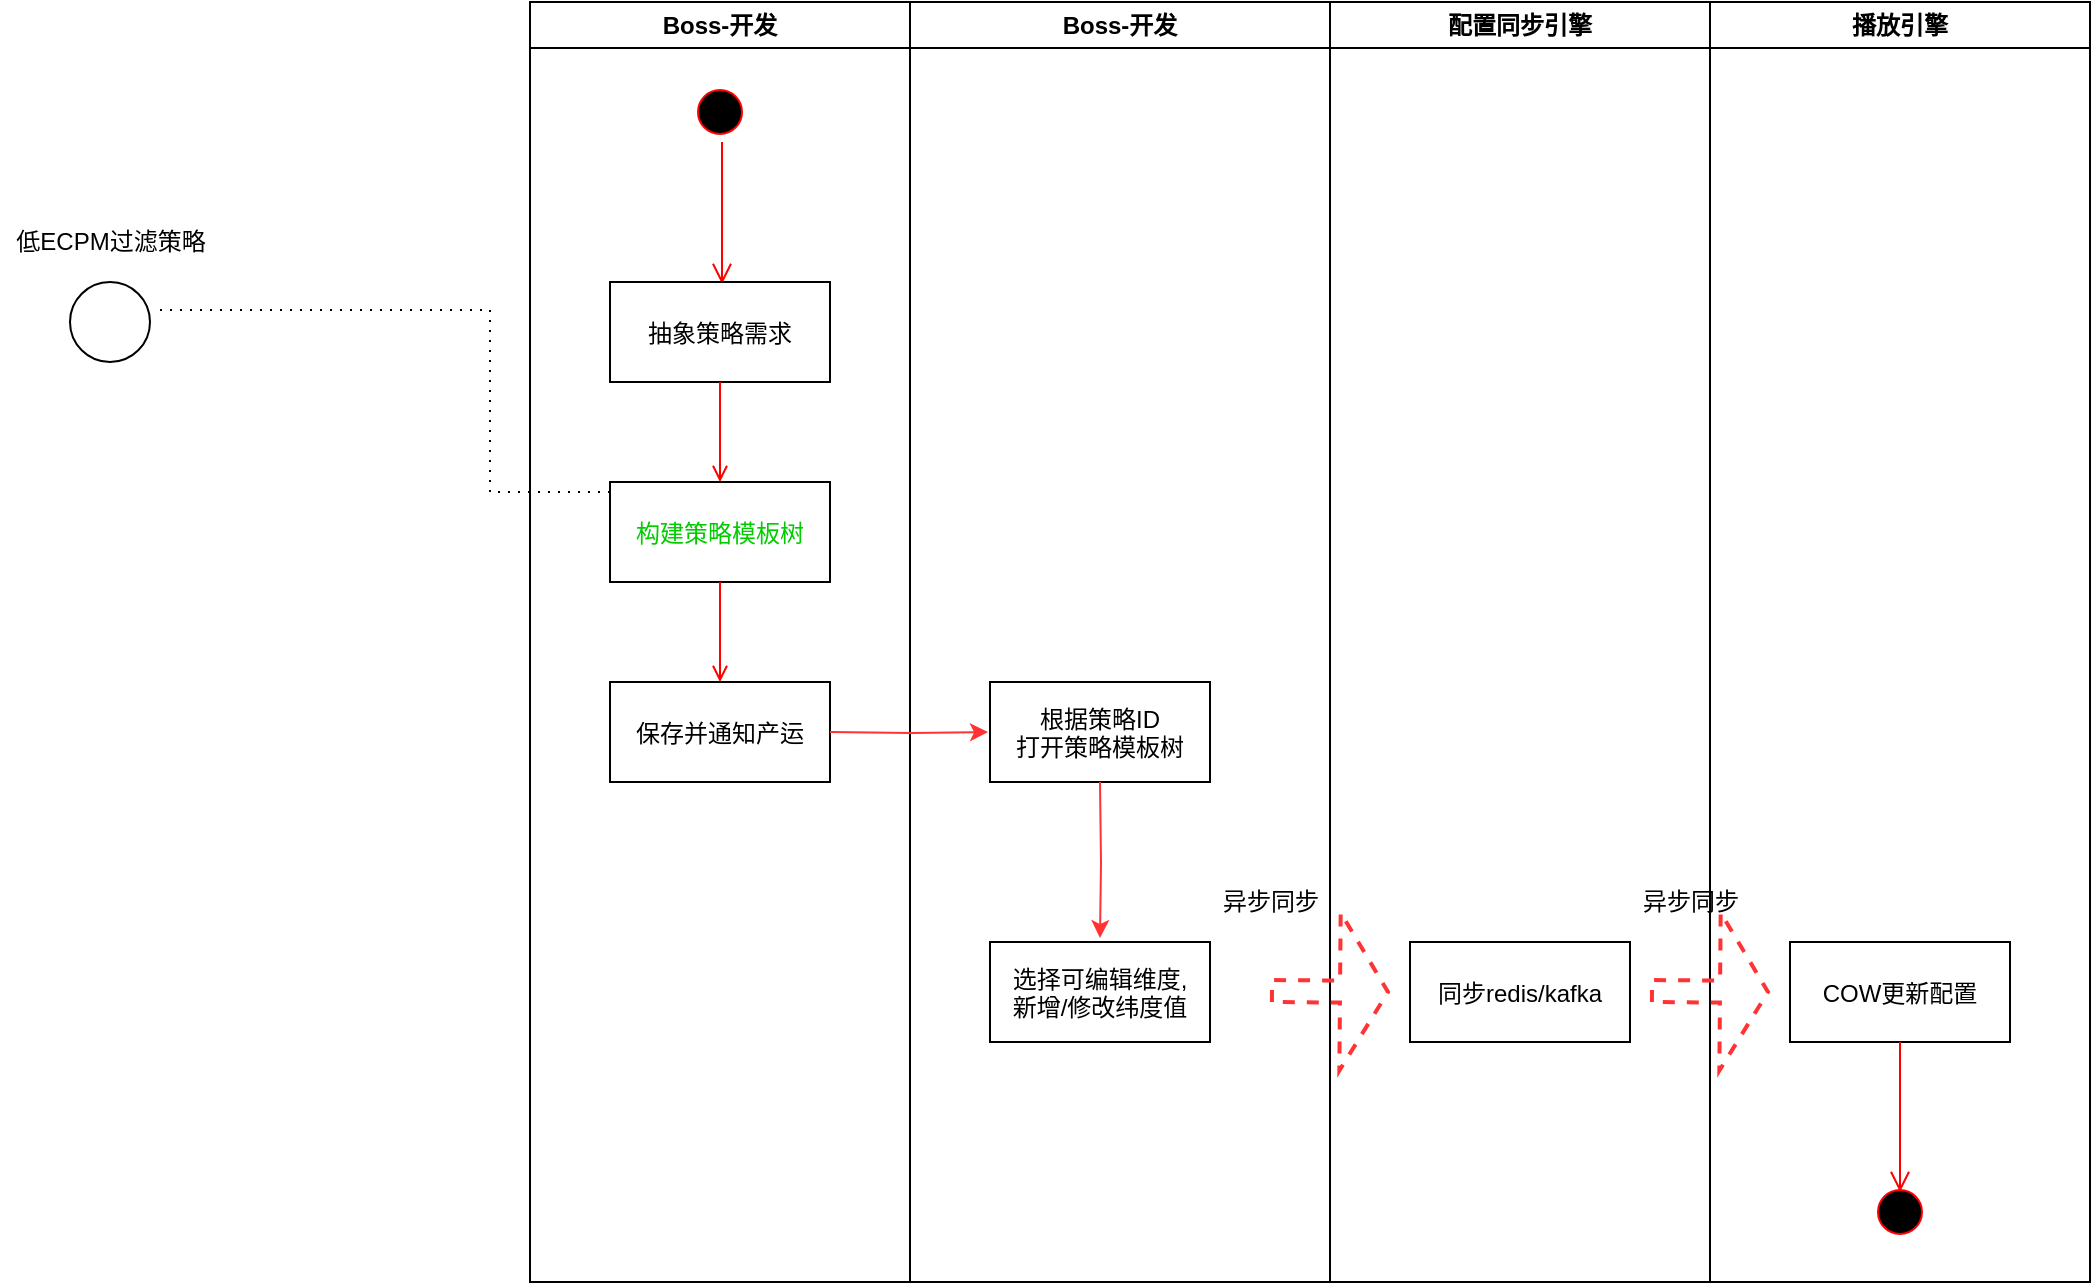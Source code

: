 <mxfile version="16.4.7" type="github">
  <diagram name="Page-1" id="e7e014a7-5840-1c2e-5031-d8a46d1fe8dd">
    <mxGraphModel dx="1422" dy="882" grid="1" gridSize="10" guides="1" tooltips="1" connect="1" arrows="1" fold="1" page="1" pageScale="1" pageWidth="1169" pageHeight="826" background="none" math="0" shadow="0">
      <root>
        <mxCell id="0" />
        <mxCell id="1" parent="0" />
        <mxCell id="2" value="Boss-开发" style="swimlane;whiteSpace=wrap" parent="1" vertex="1">
          <mxGeometry x="310" y="30" width="190" height="640" as="geometry" />
        </mxCell>
        <mxCell id="5" value="" style="ellipse;shape=startState;fillColor=#000000;strokeColor=#ff0000;" parent="2" vertex="1">
          <mxGeometry x="80" y="40" width="30" height="30" as="geometry" />
        </mxCell>
        <mxCell id="6" value="" style="edgeStyle=elbowEdgeStyle;elbow=horizontal;verticalAlign=bottom;endArrow=open;endSize=8;strokeColor=#FF0000;endFill=1;rounded=0;entryX=0.509;entryY=0.02;entryDx=0;entryDy=0;entryPerimeter=0;" parent="2" source="5" target="7" edge="1">
          <mxGeometry x="100" y="40" as="geometry">
            <mxPoint x="115" y="110" as="targetPoint" />
          </mxGeometry>
        </mxCell>
        <mxCell id="7" value="抽象策略需求" style="" parent="2" vertex="1">
          <mxGeometry x="40" y="140" width="110" height="50" as="geometry" />
        </mxCell>
        <mxCell id="8" value="构建策略模板树" style="fontColor=#00CC00;" parent="2" vertex="1">
          <mxGeometry x="40" y="240" width="110" height="50" as="geometry" />
        </mxCell>
        <mxCell id="9" value="" style="endArrow=open;strokeColor=#FF0000;endFill=1;rounded=0" parent="2" target="8" edge="1">
          <mxGeometry relative="1" as="geometry">
            <mxPoint x="95" y="190" as="sourcePoint" />
          </mxGeometry>
        </mxCell>
        <mxCell id="10" value="保存并通知产运" style="" parent="2" vertex="1">
          <mxGeometry x="40" y="340" width="110" height="50" as="geometry" />
        </mxCell>
        <mxCell id="11" value="" style="endArrow=open;strokeColor=#FF0000;endFill=1;rounded=0;" parent="2" source="8" edge="1">
          <mxGeometry relative="1" as="geometry">
            <mxPoint x="95" y="340" as="targetPoint" />
          </mxGeometry>
        </mxCell>
        <mxCell id="ksiWpZ1G0YaG24JdR0EO-41" value="" style="ellipse;whiteSpace=wrap;html=1;aspect=fixed;fontColor=#00CC00;" parent="1" vertex="1">
          <mxGeometry x="80" y="170" width="40" height="40" as="geometry" />
        </mxCell>
        <mxCell id="ksiWpZ1G0YaG24JdR0EO-43" value="低ECPM过滤策略" style="text;html=1;align=center;verticalAlign=middle;resizable=0;points=[];autosize=1;strokeColor=none;fillColor=none;fontColor=#000000;" parent="1" vertex="1">
          <mxGeometry x="45" y="140" width="110" height="20" as="geometry" />
        </mxCell>
        <mxCell id="ksiWpZ1G0YaG24JdR0EO-44" style="edgeStyle=orthogonalEdgeStyle;rounded=0;orthogonalLoop=1;jettySize=auto;html=1;entryX=1.025;entryY=0.35;entryDx=0;entryDy=0;entryPerimeter=0;fontColor=#000000;strokeColor=#000000;endArrow=none;endFill=0;dashed=1;dashPattern=1 4;" parent="1" source="8" target="ksiWpZ1G0YaG24JdR0EO-41" edge="1">
          <mxGeometry relative="1" as="geometry">
            <Array as="points">
              <mxPoint x="290" y="275" />
              <mxPoint x="290" y="184" />
            </Array>
          </mxGeometry>
        </mxCell>
        <mxCell id="mSakcA1AUA2T8X-hf3nH-31" value="Boss-开发" style="swimlane;whiteSpace=wrap" vertex="1" parent="1">
          <mxGeometry x="500" y="30" width="210" height="640" as="geometry" />
        </mxCell>
        <mxCell id="mSakcA1AUA2T8X-hf3nH-39" value="根据策略ID&#xa;打开策略模板树" style="" vertex="1" parent="mSakcA1AUA2T8X-hf3nH-31">
          <mxGeometry x="40" y="340" width="110" height="50" as="geometry" />
        </mxCell>
        <mxCell id="mSakcA1AUA2T8X-hf3nH-41" value="选择可编辑维度,&#xa;新增/修改纬度值" style="fillColor=rgb(255, 255, 255);strokeColor=rgb(0, 0, 0);fontColor=rgb(0, 0, 0);" vertex="1" parent="mSakcA1AUA2T8X-hf3nH-31">
          <mxGeometry x="40" y="470" width="110" height="50" as="geometry" />
        </mxCell>
        <mxCell id="mSakcA1AUA2T8X-hf3nH-52" value="异步同步" style="text;html=1;align=center;verticalAlign=middle;resizable=0;points=[];autosize=1;strokeColor=none;fillColor=none;" vertex="1" parent="mSakcA1AUA2T8X-hf3nH-31">
          <mxGeometry x="150" y="440" width="60" height="20" as="geometry" />
        </mxCell>
        <mxCell id="mSakcA1AUA2T8X-hf3nH-40" style="edgeStyle=orthogonalEdgeStyle;rounded=0;orthogonalLoop=1;jettySize=auto;html=1;entryX=-0.009;entryY=0.5;entryDx=0;entryDy=0;entryPerimeter=0;strokeColor=#FF3333;" edge="1" parent="1" target="mSakcA1AUA2T8X-hf3nH-39">
          <mxGeometry relative="1" as="geometry">
            <mxPoint x="460" y="395" as="sourcePoint" />
          </mxGeometry>
        </mxCell>
        <mxCell id="mSakcA1AUA2T8X-hf3nH-43" style="edgeStyle=orthogonalEdgeStyle;rounded=0;orthogonalLoop=1;jettySize=auto;html=1;entryX=0.5;entryY=-0.04;entryDx=0;entryDy=0;entryPerimeter=0;strokeColor=#FF3333;" edge="1" parent="1" target="mSakcA1AUA2T8X-hf3nH-41">
          <mxGeometry relative="1" as="geometry">
            <mxPoint x="595" y="420" as="sourcePoint" />
            <mxPoint x="549.01" y="405" as="targetPoint" />
          </mxGeometry>
        </mxCell>
        <mxCell id="mSakcA1AUA2T8X-hf3nH-44" value="配置同步引擎" style="swimlane;whiteSpace=wrap" vertex="1" parent="1">
          <mxGeometry x="710" y="30" width="190" height="640" as="geometry" />
        </mxCell>
        <mxCell id="mSakcA1AUA2T8X-hf3nH-46" value="同步redis/kafka" style="fillColor=rgb(255, 255, 255);strokeColor=rgb(0, 0, 0);fontColor=rgb(0, 0, 0);" vertex="1" parent="mSakcA1AUA2T8X-hf3nH-44">
          <mxGeometry x="40" y="470" width="110" height="50" as="geometry" />
        </mxCell>
        <mxCell id="mSakcA1AUA2T8X-hf3nH-50" value="" style="shape=flexArrow;endArrow=classic;html=1;rounded=0;strokeColor=#FF3333;endWidth=66;endSize=7.33;dashed=1;strokeWidth=2;" edge="1" parent="mSakcA1AUA2T8X-hf3nH-44">
          <mxGeometry width="50" height="50" relative="1" as="geometry">
            <mxPoint x="-30" y="494.5" as="sourcePoint" />
            <mxPoint x="30" y="495" as="targetPoint" />
          </mxGeometry>
        </mxCell>
        <mxCell id="mSakcA1AUA2T8X-hf3nH-47" value="播放引擎" style="swimlane;whiteSpace=wrap" vertex="1" parent="1">
          <mxGeometry x="900" y="30" width="190" height="640" as="geometry" />
        </mxCell>
        <mxCell id="mSakcA1AUA2T8X-hf3nH-49" value="COW更新配置" style="fillColor=rgb(255, 255, 255);strokeColor=rgb(0, 0, 0);fontColor=rgb(0, 0, 0);" vertex="1" parent="mSakcA1AUA2T8X-hf3nH-47">
          <mxGeometry x="40" y="470" width="110" height="50" as="geometry" />
        </mxCell>
        <mxCell id="mSakcA1AUA2T8X-hf3nH-53" value="异步同步" style="text;html=1;align=center;verticalAlign=middle;resizable=0;points=[];autosize=1;strokeColor=none;fillColor=none;" vertex="1" parent="mSakcA1AUA2T8X-hf3nH-47">
          <mxGeometry x="-40" y="440" width="60" height="20" as="geometry" />
        </mxCell>
        <mxCell id="mSakcA1AUA2T8X-hf3nH-54" value="" style="shape=flexArrow;endArrow=classic;html=1;rounded=0;strokeColor=#FF3333;endWidth=66;endSize=7.33;dashed=1;strokeWidth=2;" edge="1" parent="mSakcA1AUA2T8X-hf3nH-47">
          <mxGeometry width="50" height="50" relative="1" as="geometry">
            <mxPoint x="-30" y="494.5" as="sourcePoint" />
            <mxPoint x="30" y="495" as="targetPoint" />
          </mxGeometry>
        </mxCell>
        <mxCell id="mSakcA1AUA2T8X-hf3nH-55" value="" style="ellipse;shape=startState;fillColor=#000000;strokeColor=#ff0000;" vertex="1" parent="mSakcA1AUA2T8X-hf3nH-47">
          <mxGeometry x="80" y="590" width="30" height="30" as="geometry" />
        </mxCell>
        <mxCell id="mSakcA1AUA2T8X-hf3nH-56" value="" style="edgeStyle=elbowEdgeStyle;elbow=horizontal;verticalAlign=bottom;endArrow=open;endSize=8;strokeColor=#FF0000;endFill=1;rounded=0" edge="1" parent="mSakcA1AUA2T8X-hf3nH-47">
          <mxGeometry x="-210.5" y="440" as="geometry">
            <mxPoint x="94.5" y="595" as="targetPoint" />
            <mxPoint x="95" y="520" as="sourcePoint" />
          </mxGeometry>
        </mxCell>
      </root>
    </mxGraphModel>
  </diagram>
</mxfile>
